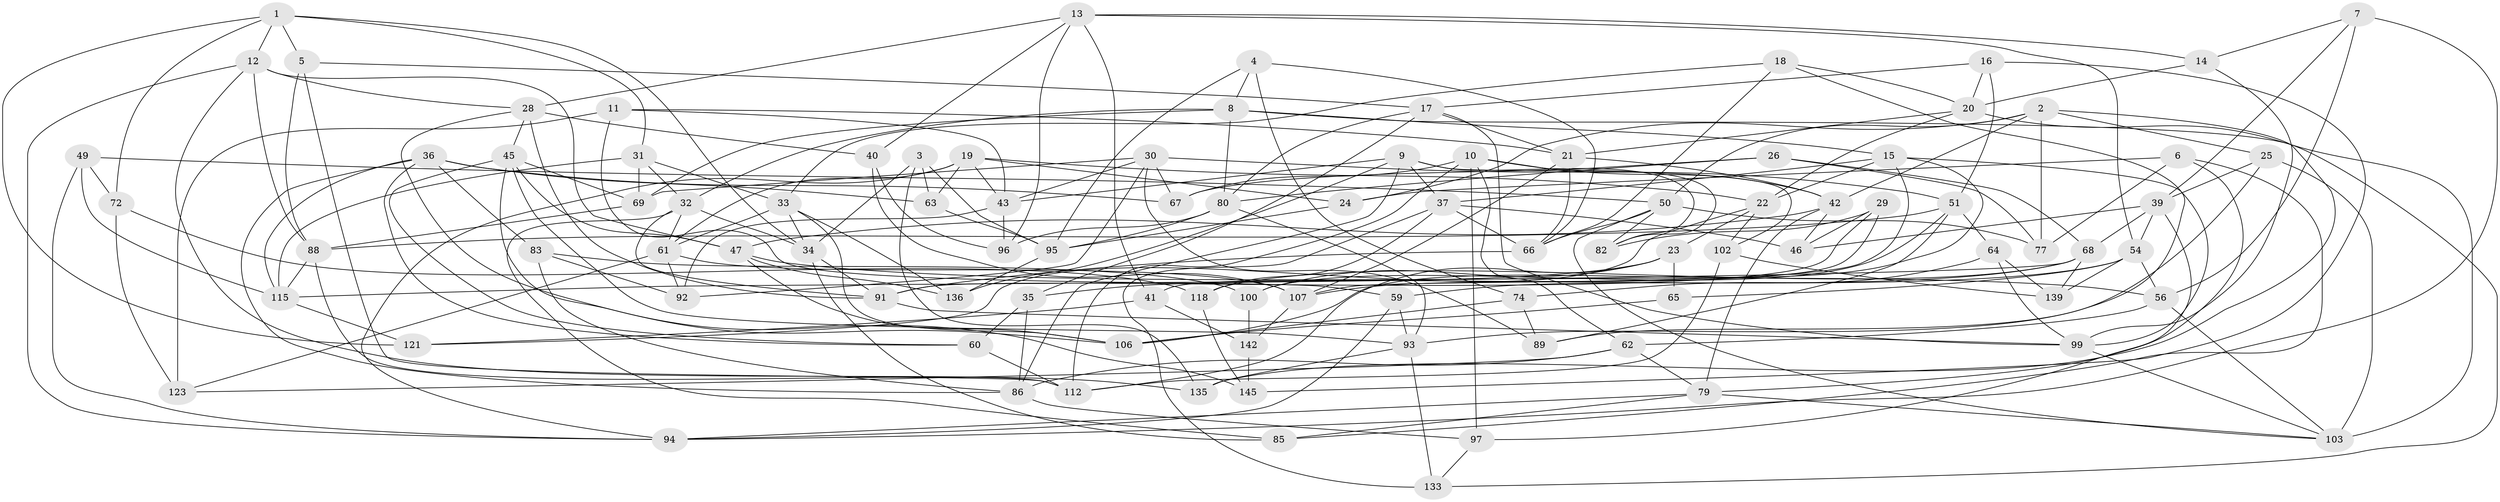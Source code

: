// original degree distribution, {4: 1.0}
// Generated by graph-tools (version 1.1) at 2025/42/03/06/25 10:42:25]
// undirected, 95 vertices, 237 edges
graph export_dot {
graph [start="1"]
  node [color=gray90,style=filled];
  1 [super="+78"];
  2 [super="+52"];
  3;
  4;
  5;
  6;
  7;
  8 [super="+144"];
  9 [super="+71"];
  10 [super="+75"];
  11;
  12 [super="+53"];
  13 [super="+44"];
  14;
  15 [super="+98"];
  16;
  17 [super="+27"];
  18;
  19 [super="+101"];
  20 [super="+55"];
  21 [super="+147"];
  22 [super="+58"];
  23 [super="+129"];
  24;
  25;
  26;
  28 [super="+117"];
  29;
  30 [super="+138"];
  31 [super="+108"];
  32 [super="+38"];
  33 [super="+90"];
  34 [super="+132"];
  35 [super="+116"];
  36 [super="+119"];
  37 [super="+76"];
  39 [super="+73"];
  40;
  41;
  42 [super="+105"];
  43 [super="+48"];
  45 [super="+124"];
  46;
  47 [super="+57"];
  49;
  50 [super="+120"];
  51 [super="+87"];
  54 [super="+81"];
  56 [super="+109"];
  59;
  60 [super="+84"];
  61 [super="+70"];
  62 [super="+130"];
  63;
  64;
  65;
  66 [super="+128"];
  67;
  68 [super="+104"];
  69 [super="+143"];
  72;
  74;
  77;
  79 [super="+114"];
  80 [super="+125"];
  82;
  83;
  85;
  86 [super="+126"];
  88 [super="+127"];
  89;
  91 [super="+111"];
  92;
  93 [super="+140"];
  94 [super="+110"];
  95 [super="+137"];
  96;
  97;
  99 [super="+122"];
  100;
  102;
  103 [super="+134"];
  106 [super="+131"];
  107 [super="+113"];
  112 [super="+146"];
  115 [super="+141"];
  118;
  121;
  123;
  133;
  135;
  136;
  139;
  142;
  145;
  1 -- 121;
  1 -- 5;
  1 -- 31;
  1 -- 72;
  1 -- 34;
  1 -- 12;
  2 -- 77;
  2 -- 24;
  2 -- 42;
  2 -- 25;
  2 -- 50;
  2 -- 135;
  3 -- 135;
  3 -- 63;
  3 -- 34;
  3 -- 95;
  4 -- 74;
  4 -- 95;
  4 -- 66;
  4 -- 8;
  5 -- 112;
  5 -- 88;
  5 -- 17;
  6 -- 77;
  6 -- 85;
  6 -- 24;
  6 -- 79;
  7 -- 14;
  7 -- 94;
  7 -- 56;
  7 -- 39;
  8 -- 69;
  8 -- 15;
  8 -- 133;
  8 -- 32;
  8 -- 80;
  9 -- 82;
  9 -- 43;
  9 -- 102;
  9 -- 136;
  9 -- 37;
  9 -- 86;
  10 -- 82;
  10 -- 67;
  10 -- 112;
  10 -- 97;
  10 -- 42;
  10 -- 62;
  11 -- 43;
  11 -- 123;
  11 -- 59;
  11 -- 21;
  12 -- 47;
  12 -- 28;
  12 -- 88;
  12 -- 94;
  12 -- 135;
  13 -- 28;
  13 -- 41;
  13 -- 96;
  13 -- 40;
  13 -- 14;
  13 -- 54;
  14 -- 20;
  14 -- 99;
  15 -- 37;
  15 -- 22;
  15 -- 107;
  15 -- 106;
  15 -- 99;
  16 -- 145;
  16 -- 51;
  16 -- 17;
  16 -- 20;
  17 -- 35;
  17 -- 21;
  17 -- 80;
  17 -- 99;
  18 -- 89;
  18 -- 33;
  18 -- 66;
  18 -- 20;
  19 -- 43;
  19 -- 24;
  19 -- 63;
  19 -- 94;
  19 -- 61;
  19 -- 22;
  20 -- 21;
  20 -- 22;
  20 -- 103;
  21 -- 42;
  21 -- 66;
  21 -- 107;
  22 -- 23;
  22 -- 121;
  22 -- 102;
  23 -- 100;
  23 -- 65 [weight=2];
  23 -- 112;
  23 -- 35;
  24 -- 95;
  25 -- 93;
  25 -- 39;
  25 -- 103;
  26 -- 67;
  26 -- 77;
  26 -- 68;
  26 -- 80;
  28 -- 106;
  28 -- 40;
  28 -- 91;
  28 -- 45;
  29 -- 91;
  29 -- 82;
  29 -- 41;
  29 -- 46;
  30 -- 67;
  30 -- 89;
  30 -- 51;
  30 -- 43;
  30 -- 92;
  30 -- 69;
  31 -- 69 [weight=2];
  31 -- 33;
  31 -- 32;
  31 -- 115;
  32 -- 34;
  32 -- 85;
  32 -- 61;
  32 -- 91;
  33 -- 61;
  33 -- 136;
  33 -- 34;
  33 -- 106;
  34 -- 85;
  34 -- 91;
  35 -- 60 [weight=3];
  35 -- 86;
  36 -- 67;
  36 -- 63;
  36 -- 86;
  36 -- 115;
  36 -- 83;
  36 -- 60;
  37 -- 118;
  37 -- 46;
  37 -- 66;
  37 -- 133;
  39 -- 68;
  39 -- 97;
  39 -- 54;
  39 -- 46;
  40 -- 107;
  40 -- 96;
  41 -- 142;
  41 -- 121;
  42 -- 46;
  42 -- 79;
  42 -- 47;
  43 -- 96;
  43 -- 92;
  45 -- 145;
  45 -- 93;
  45 -- 69;
  45 -- 60;
  45 -- 47;
  47 -- 56;
  47 -- 106;
  47 -- 136;
  49 -- 94;
  49 -- 72;
  49 -- 50;
  49 -- 115;
  50 -- 82;
  50 -- 66;
  50 -- 77;
  50 -- 103;
  51 -- 88;
  51 -- 64;
  51 -- 89;
  51 -- 100;
  54 -- 139;
  54 -- 59;
  54 -- 56;
  54 -- 65;
  56 -- 62 [weight=2];
  56 -- 103;
  59 -- 94;
  59 -- 93;
  60 -- 112;
  61 -- 123;
  61 -- 107;
  61 -- 92;
  62 -- 123;
  62 -- 86;
  62 -- 79;
  63 -- 95;
  64 -- 74;
  64 -- 139;
  64 -- 99;
  65 -- 106;
  66 -- 91;
  68 -- 115;
  68 -- 118;
  68 -- 107;
  68 -- 139;
  69 -- 88;
  72 -- 118;
  72 -- 123;
  74 -- 89;
  74 -- 106;
  79 -- 85;
  79 -- 103;
  79 -- 94;
  80 -- 93;
  80 -- 96;
  80 -- 95;
  83 -- 92;
  83 -- 100;
  83 -- 86;
  86 -- 97;
  88 -- 115;
  88 -- 112;
  91 -- 99;
  93 -- 135;
  93 -- 133;
  95 -- 136;
  97 -- 133;
  99 -- 103;
  100 -- 142;
  102 -- 112;
  102 -- 139;
  107 -- 142;
  115 -- 121;
  118 -- 145;
  142 -- 145;
}
